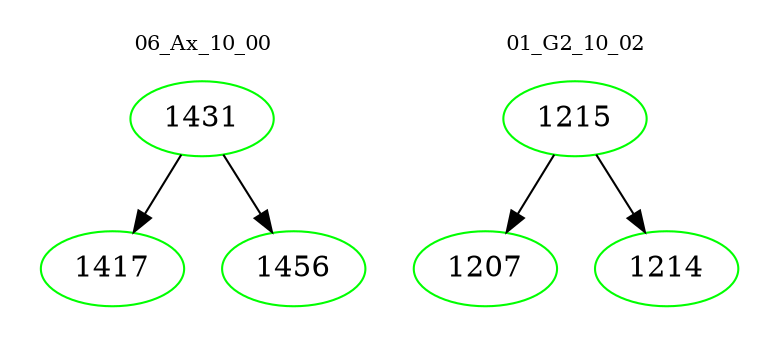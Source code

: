 digraph{
subgraph cluster_0 {
color = white
label = "06_Ax_10_00";
fontsize=10;
T0_1431 [label="1431", color="green"]
T0_1431 -> T0_1417 [color="black"]
T0_1417 [label="1417", color="green"]
T0_1431 -> T0_1456 [color="black"]
T0_1456 [label="1456", color="green"]
}
subgraph cluster_1 {
color = white
label = "01_G2_10_02";
fontsize=10;
T1_1215 [label="1215", color="green"]
T1_1215 -> T1_1207 [color="black"]
T1_1207 [label="1207", color="green"]
T1_1215 -> T1_1214 [color="black"]
T1_1214 [label="1214", color="green"]
}
}
